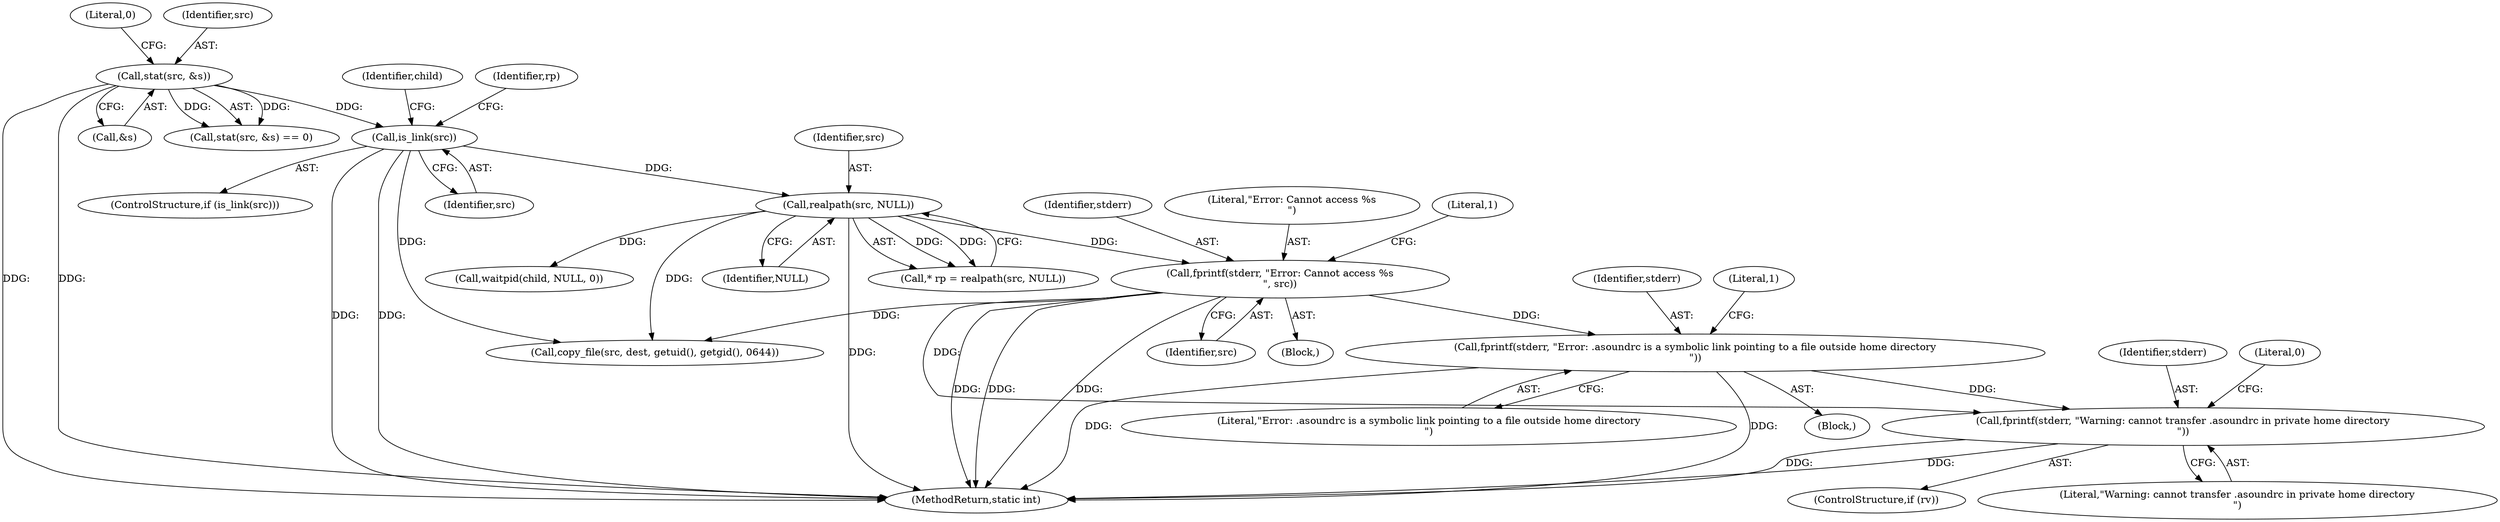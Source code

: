 digraph "1_firejail_b8a4ff9775318ca5e679183884a6a63f3da8f863_2@del" {
"1000220" [label="(Call,fprintf(stderr, \"Warning: cannot transfer .asoundrc in private home directory\n\"))"];
"1000185" [label="(Call,fprintf(stderr, \"Error: .asoundrc is a symbolic link pointing to a file outside home directory\n\"))"];
"1000166" [label="(Call,fprintf(stderr, \"Error: Cannot access %s\n\", src))"];
"1000159" [label="(Call,realpath(src, NULL))"];
"1000153" [label="(Call,is_link(src))"];
"1000146" [label="(Call,stat(src, &s))"];
"1000218" [label="(ControlStructure,if (rv))"];
"1000160" [label="(Identifier,src)"];
"1000167" [label="(Identifier,stderr)"];
"1000154" [label="(Identifier,src)"];
"1000186" [label="(Identifier,stderr)"];
"1000168" [label="(Literal,\"Error: Cannot access %s\n\")"];
"1000145" [label="(Call,stat(src, &s) == 0)"];
"1000185" [label="(Call,fprintf(stderr, \"Error: .asoundrc is a symbolic link pointing to a file outside home directory\n\"))"];
"1000221" [label="(Identifier,stderr)"];
"1000150" [label="(Literal,0)"];
"1000229" [label="(Literal,0)"];
"1000189" [label="(Literal,1)"];
"1000194" [label="(Identifier,child)"];
"1000161" [label="(Identifier,NULL)"];
"1000158" [label="(Identifier,rp)"];
"1000152" [label="(ControlStructure,if (is_link(src)))"];
"1000238" [label="(MethodReturn,static int)"];
"1000157" [label="(Call,* rp = realpath(src, NULL))"];
"1000230" [label="(Call,waitpid(child, NULL, 0))"];
"1000184" [label="(Block,)"];
"1000169" [label="(Identifier,src)"];
"1000171" [label="(Literal,1)"];
"1000159" [label="(Call,realpath(src, NULL))"];
"1000146" [label="(Call,stat(src, &s))"];
"1000147" [label="(Identifier,src)"];
"1000220" [label="(Call,fprintf(stderr, \"Warning: cannot transfer .asoundrc in private home directory\n\"))"];
"1000148" [label="(Call,&s)"];
"1000187" [label="(Literal,\"Error: .asoundrc is a symbolic link pointing to a file outside home directory\n\")"];
"1000166" [label="(Call,fprintf(stderr, \"Error: Cannot access %s\n\", src))"];
"1000212" [label="(Call,copy_file(src, dest, getuid(), getgid(), 0644))"];
"1000222" [label="(Literal,\"Warning: cannot transfer .asoundrc in private home directory\n\")"];
"1000153" [label="(Call,is_link(src))"];
"1000165" [label="(Block,)"];
"1000220" -> "1000218"  [label="AST: "];
"1000220" -> "1000222"  [label="CFG: "];
"1000221" -> "1000220"  [label="AST: "];
"1000222" -> "1000220"  [label="AST: "];
"1000229" -> "1000220"  [label="CFG: "];
"1000220" -> "1000238"  [label="DDG: "];
"1000220" -> "1000238"  [label="DDG: "];
"1000185" -> "1000220"  [label="DDG: "];
"1000166" -> "1000220"  [label="DDG: "];
"1000185" -> "1000184"  [label="AST: "];
"1000185" -> "1000187"  [label="CFG: "];
"1000186" -> "1000185"  [label="AST: "];
"1000187" -> "1000185"  [label="AST: "];
"1000189" -> "1000185"  [label="CFG: "];
"1000185" -> "1000238"  [label="DDG: "];
"1000185" -> "1000238"  [label="DDG: "];
"1000166" -> "1000185"  [label="DDG: "];
"1000166" -> "1000165"  [label="AST: "];
"1000166" -> "1000169"  [label="CFG: "];
"1000167" -> "1000166"  [label="AST: "];
"1000168" -> "1000166"  [label="AST: "];
"1000169" -> "1000166"  [label="AST: "];
"1000171" -> "1000166"  [label="CFG: "];
"1000166" -> "1000238"  [label="DDG: "];
"1000166" -> "1000238"  [label="DDG: "];
"1000166" -> "1000238"  [label="DDG: "];
"1000159" -> "1000166"  [label="DDG: "];
"1000166" -> "1000212"  [label="DDG: "];
"1000159" -> "1000157"  [label="AST: "];
"1000159" -> "1000161"  [label="CFG: "];
"1000160" -> "1000159"  [label="AST: "];
"1000161" -> "1000159"  [label="AST: "];
"1000157" -> "1000159"  [label="CFG: "];
"1000159" -> "1000238"  [label="DDG: "];
"1000159" -> "1000157"  [label="DDG: "];
"1000159" -> "1000157"  [label="DDG: "];
"1000153" -> "1000159"  [label="DDG: "];
"1000159" -> "1000212"  [label="DDG: "];
"1000159" -> "1000230"  [label="DDG: "];
"1000153" -> "1000152"  [label="AST: "];
"1000153" -> "1000154"  [label="CFG: "];
"1000154" -> "1000153"  [label="AST: "];
"1000158" -> "1000153"  [label="CFG: "];
"1000194" -> "1000153"  [label="CFG: "];
"1000153" -> "1000238"  [label="DDG: "];
"1000153" -> "1000238"  [label="DDG: "];
"1000146" -> "1000153"  [label="DDG: "];
"1000153" -> "1000212"  [label="DDG: "];
"1000146" -> "1000145"  [label="AST: "];
"1000146" -> "1000148"  [label="CFG: "];
"1000147" -> "1000146"  [label="AST: "];
"1000148" -> "1000146"  [label="AST: "];
"1000150" -> "1000146"  [label="CFG: "];
"1000146" -> "1000238"  [label="DDG: "];
"1000146" -> "1000238"  [label="DDG: "];
"1000146" -> "1000145"  [label="DDG: "];
"1000146" -> "1000145"  [label="DDG: "];
}
